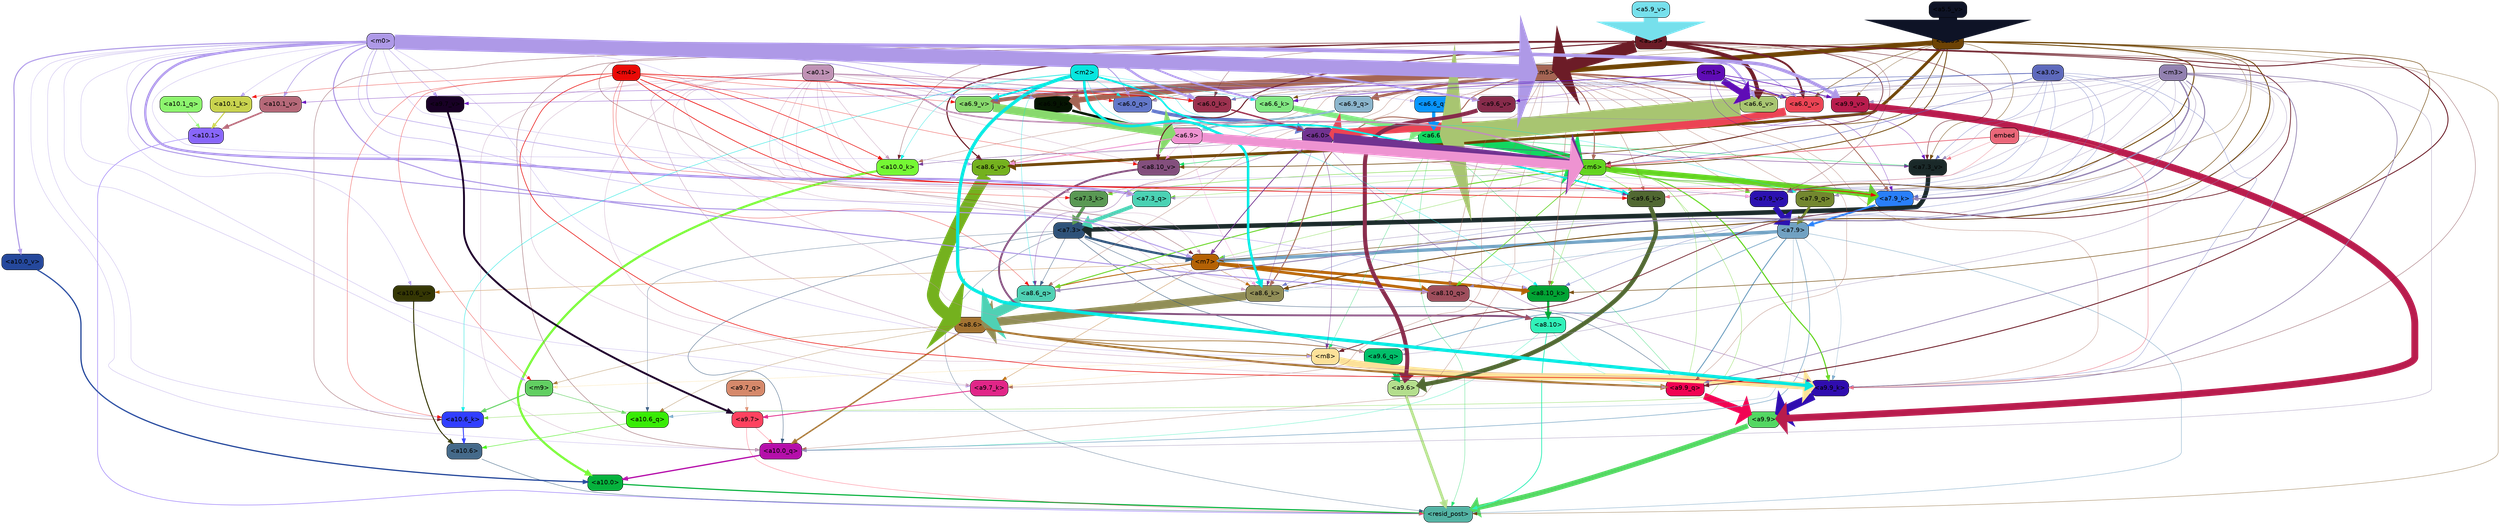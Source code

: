 strict digraph "" {
	graph [bgcolor=transparent,
		layout=dot,
		overlap=false,
		splines=true
	];
	"<a10.6>"	[color=black,
		fillcolor="#456a8a",
		fontname=Helvetica,
		shape=box,
		style="filled, rounded"];
	"<resid_post>"	[color=black,
		fillcolor="#53b3a4",
		fontname=Helvetica,
		shape=box,
		style="filled, rounded"];
	"<a10.6>" -> "<resid_post>"	[color="#456a8a",
		penwidth=0.9498605728149414];
	"<a10.1>"	[color=black,
		fillcolor="#8866fa",
		fontname=Helvetica,
		shape=box,
		style="filled, rounded"];
	"<a10.1>" -> "<resid_post>"	[color="#8866fa",
		penwidth=1.0084514617919922];
	"<a10.0>"	[color=black,
		fillcolor="#06b23d",
		fontname=Helvetica,
		shape=box,
		style="filled, rounded"];
	"<a10.0>" -> "<resid_post>"	[color="#06b23d",
		penwidth=2.5814952850341797];
	"<a9.9>"	[color=black,
		fillcolor="#53d762",
		fontname=Helvetica,
		shape=box,
		style="filled, rounded"];
	"<a9.9>" -> "<resid_post>"	[color="#53d762",
		penwidth=11.610888481140137];
	"<a9.7>"	[color=black,
		fillcolor="#fe425f",
		fontname=Helvetica,
		shape=box,
		style="filled, rounded"];
	"<a9.7>" -> "<resid_post>"	[color="#fe425f",
		penwidth=0.6];
	"<a10.0_q>"	[color=black,
		fillcolor="#b50faa",
		fontname=Helvetica,
		shape=box,
		style="filled, rounded"];
	"<a9.7>" -> "<a10.0_q>"	[color="#fe425f",
		penwidth=0.6];
	"<a9.6>"	[color=black,
		fillcolor="#b4de8d",
		fontname=Helvetica,
		shape=box,
		style="filled, rounded"];
	"<a9.6>" -> "<resid_post>"	[color="#b4de8d",
		penwidth=6.121421813964844];
	"<a8.10>"	[color=black,
		fillcolor="#31f1b9",
		fontname=Helvetica,
		shape=box,
		style="filled, rounded"];
	"<a8.10>" -> "<resid_post>"	[color="#31f1b9",
		penwidth=1.7841739654541016];
	"<a8.10>" -> "<a10.0_q>"	[color="#31f1b9",
		penwidth=0.6612663269042969];
	"<a9.9_q>"	[color=black,
		fillcolor="#f00453",
		fontname=Helvetica,
		shape=box,
		style="filled, rounded"];
	"<a8.10>" -> "<a9.9_q>"	[color="#31f1b9",
		penwidth=0.6];
	"<a7.9>"	[color=black,
		fillcolor="#71a1c2",
		fontname=Helvetica,
		shape=box,
		style="filled, rounded"];
	"<a7.9>" -> "<resid_post>"	[color="#71a1c2",
		penwidth=0.8109169006347656];
	"<a10.6_q>"	[color=black,
		fillcolor="#38eb06",
		fontname=Helvetica,
		shape=box,
		style="filled, rounded"];
	"<a7.9>" -> "<a10.6_q>"	[color="#71a1c2",
		penwidth=0.6];
	"<a7.9>" -> "<a10.0_q>"	[color="#71a1c2",
		penwidth=1.19378662109375];
	"<m7>"	[color=black,
		fillcolor="#b46205",
		fontname=Helvetica,
		shape=box,
		style="filled, rounded"];
	"<a7.9>" -> "<m7>"	[color="#71a1c2",
		penwidth=7.3899383544921875];
	"<a7.9>" -> "<a9.9_q>"	[color="#71a1c2",
		penwidth=2.1764984130859375];
	"<a9.6_q>"	[color=black,
		fillcolor="#02bf6a",
		fontname=Helvetica,
		shape=box,
		style="filled, rounded"];
	"<a7.9>" -> "<a9.6_q>"	[color="#71a1c2",
		penwidth=1.6184196472167969];
	"<a9.9_k>"	[color=black,
		fillcolor="#300daf",
		fontname=Helvetica,
		shape=box,
		style="filled, rounded"];
	"<a7.9>" -> "<a9.9_k>"	[color="#71a1c2",
		penwidth=0.6];
	"<a8.6_k>"	[color=black,
		fillcolor="#918e57",
		fontname=Helvetica,
		shape=box,
		style="filled, rounded"];
	"<a7.9>" -> "<a8.6_k>"	[color="#71a1c2",
		penwidth=0.7570610046386719];
	"<a7.3>"	[color=black,
		fillcolor="#2e5279",
		fontname=Helvetica,
		shape=box,
		style="filled, rounded"];
	"<a7.3>" -> "<resid_post>"	[color="#2e5279",
		penwidth=0.6];
	"<a7.3>" -> "<a10.6_q>"	[color="#2e5279",
		penwidth=0.6];
	"<a7.3>" -> "<a10.0_q>"	[color="#2e5279",
		penwidth=0.8208656311035156];
	"<a7.3>" -> "<m7>"	[color="#2e5279",
		penwidth=5.189311981201172];
	"<a7.3>" -> "<a9.9_q>"	[color="#2e5279",
		penwidth=0.8119163513183594];
	"<a7.3>" -> "<a9.6_q>"	[color="#2e5279",
		penwidth=0.9649925231933594];
	"<a8.6_q>"	[color=black,
		fillcolor="#4fd1b4",
		fontname=Helvetica,
		shape=box,
		style="filled, rounded"];
	"<a7.3>" -> "<a8.6_q>"	[color="#2e5279",
		penwidth=0.7801322937011719];
	"<a6.6>"	[color=black,
		fillcolor="#12d760",
		fontname=Helvetica,
		shape=box,
		style="filled, rounded"];
	"<a6.6>" -> "<resid_post>"	[color="#12d760",
		penwidth=0.6];
	"<m6>"	[color=black,
		fillcolor="#63d420",
		fontname=Helvetica,
		shape=box,
		style="filled, rounded"];
	"<a6.6>" -> "<m6>"	[color="#12d760",
		penwidth=21.6163272857666];
	"<m8>"	[color=black,
		fillcolor="#fce199",
		fontname=Helvetica,
		shape=box,
		style="filled, rounded"];
	"<a6.6>" -> "<m8>"	[color="#12d760",
		penwidth=0.6];
	"<a6.6>" -> "<a9.9_q>"	[color="#12d760",
		penwidth=0.6];
	"<a8.10_v>"	[color=black,
		fillcolor="#834f7d",
		fontname=Helvetica,
		shape=box,
		style="filled, rounded"];
	"<a6.6>" -> "<a8.10_v>"	[color="#12d760",
		penwidth=1.0661506652832031];
	"<a7.3_v>"	[color=black,
		fillcolor="#1a2929",
		fontname=Helvetica,
		shape=box,
		style="filled, rounded"];
	"<a6.6>" -> "<a7.3_v>"	[color="#12d760",
		penwidth=0.8506813049316406];
	"<a5.5>"	[color=black,
		fillcolor="#6d4304",
		fontname=Helvetica,
		shape=box,
		style="filled, rounded"];
	"<a5.5>" -> "<resid_post>"	[color="#6d4304",
		penwidth=0.6];
	"<m5>"	[color=black,
		fillcolor="#a56554",
		fontname=Helvetica,
		shape=box,
		style="filled, rounded"];
	"<a5.5>" -> "<m5>"	[color="#6d4304",
		penwidth=10.773042678833008];
	"<a5.5>" -> "<m6>"	[color="#6d4304",
		penwidth=1.8430671691894531];
	"<a5.5>" -> "<m7>"	[color="#6d4304",
		penwidth=1.0865592956542969];
	"<a9.9_v>"	[color=black,
		fillcolor="#b81c4d",
		fontname=Helvetica,
		shape=box,
		style="filled, rounded"];
	"<a5.5>" -> "<a9.9_v>"	[color="#6d4304",
		penwidth=0.6];
	"<a8.10_k>"	[color=black,
		fillcolor="#02a334",
		fontname=Helvetica,
		shape=box,
		style="filled, rounded"];
	"<a5.5>" -> "<a8.10_k>"	[color="#6d4304",
		penwidth=1.1390800476074219];
	"<a5.5>" -> "<a8.6_k>"	[color="#6d4304",
		penwidth=2.00030517578125];
	"<a5.5>" -> "<a8.10_v>"	[color="#6d4304",
		penwidth=1.4206085205078125];
	"<a8.6_v>"	[color=black,
		fillcolor="#74b11e",
		fontname=Helvetica,
		shape=box,
		style="filled, rounded"];
	"<a5.5>" -> "<a8.6_v>"	[color="#6d4304",
		penwidth=6.534294128417969];
	"<a7.9_q>"	[color=black,
		fillcolor="#73872f",
		fontname=Helvetica,
		shape=box,
		style="filled, rounded"];
	"<a5.5>" -> "<a7.9_q>"	[color="#6d4304",
		penwidth=0.6];
	"<a7.9_v>"	[color=black,
		fillcolor="#2c12b1",
		fontname=Helvetica,
		shape=box,
		style="filled, rounded"];
	"<a5.5>" -> "<a7.9_v>"	[color="#6d4304",
		penwidth=2.0819549560546875];
	"<a5.5>" -> "<a7.3_v>"	[color="#6d4304",
		penwidth=0.8107681274414062];
	"<a6.0_q>"	[color=black,
		fillcolor="#6378ca",
		fontname=Helvetica,
		shape=box,
		style="filled, rounded"];
	"<a5.5>" -> "<a6.0_q>"	[color="#6d4304",
		penwidth=0.6];
	"<a6.6_k>"	[color=black,
		fillcolor="#82e883",
		fontname=Helvetica,
		shape=box,
		style="filled, rounded"];
	"<a5.5>" -> "<a6.6_k>"	[color="#6d4304",
		penwidth=0.6];
	"<a6.0_v>"	[color=black,
		fillcolor="#eb4454",
		fontname=Helvetica,
		shape=box,
		style="filled, rounded"];
	"<a5.5>" -> "<a6.0_v>"	[color="#6d4304",
		penwidth=0.9978408813476562];
	"<a10.6_q>" -> "<a10.6>"	[color="#38eb06",
		penwidth=0.9244728088378906];
	"<a10.1_q>"	[color=black,
		fillcolor="#8df56e",
		fontname=Helvetica,
		shape=box,
		style="filled, rounded"];
	"<a10.1_q>" -> "<a10.1>"	[color="#8df56e",
		penwidth=0.9268798828125];
	"<a10.0_q>" -> "<a10.0>"	[color="#b50faa",
		penwidth=2.905670166015625];
	"<a10.6_k>"	[color=black,
		fillcolor="#313eff",
		fontname=Helvetica,
		shape=box,
		style="filled, rounded"];
	"<a10.6_k>" -> "<a10.6>"	[color="#313eff",
		penwidth=2.0319366455078125];
	"<a10.1_k>"	[color=black,
		fillcolor="#c9d34e",
		fontname=Helvetica,
		shape=box,
		style="filled, rounded"];
	"<a10.1_k>" -> "<a10.1>"	[color="#c9d34e",
		penwidth=2.4037628173828125];
	"<a10.0_k>"	[color=black,
		fillcolor="#75f834",
		fontname=Helvetica,
		shape=box,
		style="filled, rounded"];
	"<a10.0_k>" -> "<a10.0>"	[color="#75f834",
		penwidth=4.9319305419921875];
	"<a10.6_v>"	[color=black,
		fillcolor="#353704",
		fontname=Helvetica,
		shape=box,
		style="filled, rounded"];
	"<a10.6_v>" -> "<a10.6>"	[color="#353704",
		penwidth=2.290935516357422];
	"<a10.1_v>"	[color=black,
		fillcolor="#b56878",
		fontname=Helvetica,
		shape=box,
		style="filled, rounded"];
	"<a10.1_v>" -> "<a10.1>"	[color="#b56878",
		penwidth=3.6398468017578125];
	"<a10.0_v>"	[color=black,
		fillcolor="#25489c",
		fontname=Helvetica,
		shape=box,
		style="filled, rounded"];
	"<a10.0_v>" -> "<a10.0>"	[color="#25489c",
		penwidth=2.7666168212890625];
	"<m9>"	[color=black,
		fillcolor="#62cf62",
		fontname=Helvetica,
		shape=box,
		style="filled, rounded"];
	"<m9>" -> "<a10.6_q>"	[color="#62cf62",
		penwidth=1.0384025573730469];
	"<m9>" -> "<a10.6_k>"	[color="#62cf62",
		penwidth=2.371124267578125];
	"<a8.6>"	[color=black,
		fillcolor="#a37332",
		fontname=Helvetica,
		shape=box,
		style="filled, rounded"];
	"<a8.6>" -> "<a10.6_q>"	[color="#a37332",
		penwidth=0.6];
	"<a8.6>" -> "<a10.0_q>"	[color="#a37332",
		penwidth=3.1841888427734375];
	"<a8.6>" -> "<m9>"	[color="#a37332",
		penwidth=0.6];
	"<a8.6>" -> "<m8>"	[color="#a37332",
		penwidth=1.972564697265625];
	"<a8.6>" -> "<a9.9_q>"	[color="#a37332",
		penwidth=4.482503890991211];
	"<a8.6>" -> "<a9.6_q>"	[color="#a37332",
		penwidth=1.515838623046875];
	"<m5>" -> "<a10.0_q>"	[color="#a56554",
		penwidth=0.6];
	"<m5>" -> "<a10.0_k>"	[color="#a56554",
		penwidth=0.6];
	"<m5>" -> "<m6>"	[color="#a56554",
		penwidth=2.143606185913086];
	"<m5>" -> "<a9.9_q>"	[color="#a56554",
		penwidth=0.6];
	"<m5>" -> "<a9.9_k>"	[color="#a56554",
		penwidth=0.6];
	"<a9.7_k>"	[color=black,
		fillcolor="#e12688",
		fontname=Helvetica,
		shape=box,
		style="filled, rounded"];
	"<m5>" -> "<a9.7_k>"	[color="#a56554",
		penwidth=0.6];
	"<a9.6_k>"	[color=black,
		fillcolor="#516832",
		fontname=Helvetica,
		shape=box,
		style="filled, rounded"];
	"<m5>" -> "<a9.6_k>"	[color="#a56554",
		penwidth=0.7197036743164062];
	"<a8.10_q>"	[color=black,
		fillcolor="#9e4e5c",
		fontname=Helvetica,
		shape=box,
		style="filled, rounded"];
	"<m5>" -> "<a8.10_q>"	[color="#a56554",
		penwidth=0.7198371887207031];
	"<m5>" -> "<a8.6_q>"	[color="#a56554",
		penwidth=0.6];
	"<m5>" -> "<a8.10_k>"	[color="#a56554",
		penwidth=0.9238471984863281];
	"<m5>" -> "<a8.6_k>"	[color="#a56554",
		penwidth=2.1219520568847656];
	"<m5>" -> "<a8.6_v>"	[color="#a56554",
		penwidth=0.6];
	"<m5>" -> "<a7.9_q>"	[color="#a56554",
		penwidth=0.6];
	"<a7.9_k>"	[color=black,
		fillcolor="#297ff9",
		fontname=Helvetica,
		shape=box,
		style="filled, rounded"];
	"<m5>" -> "<a7.9_k>"	[color="#a56554",
		penwidth=1.7779998779296875];
	"<a7.3_k>"	[color=black,
		fillcolor="#5a9954",
		fontname=Helvetica,
		shape=box,
		style="filled, rounded"];
	"<m5>" -> "<a7.3_k>"	[color="#a56554",
		penwidth=0.6];
	"<m5>" -> "<a7.9_v>"	[color="#a56554",
		penwidth=0.6];
	"<a6.9_q>"	[color=black,
		fillcolor="#8bb5cc",
		fontname=Helvetica,
		shape=box,
		style="filled, rounded"];
	"<m5>" -> "<a6.9_q>"	[color="#a56554",
		penwidth=5.935678482055664];
	"<a6.6_q>"	[color=black,
		fillcolor="#0995fc",
		fontname=Helvetica,
		shape=box,
		style="filled, rounded"];
	"<m5>" -> "<a6.6_q>"	[color="#a56554",
		penwidth=0.6];
	"<a6.9_k>"	[color=black,
		fillcolor="#051402",
		fontname=Helvetica,
		shape=box,
		style="filled, rounded"];
	"<m5>" -> "<a6.9_k>"	[color="#a56554",
		penwidth=12.203306198120117];
	"<a6.0_k>"	[color=black,
		fillcolor="#9c314f",
		fontname=Helvetica,
		shape=box,
		style="filled, rounded"];
	"<m5>" -> "<a6.0_k>"	[color="#a56554",
		penwidth=0.6867179870605469];
	"<a6.9_v>"	[color=black,
		fillcolor="#88d96d",
		fontname=Helvetica,
		shape=box,
		style="filled, rounded"];
	"<m5>" -> "<a6.9_v>"	[color="#a56554",
		penwidth=8.809343338012695];
	"<m5>" -> "<a6.0_v>"	[color="#a56554",
		penwidth=3.8560523986816406];
	"<a5.9>"	[color=black,
		fillcolor="#6c1c27",
		fontname=Helvetica,
		shape=box,
		style="filled, rounded"];
	"<a5.9>" -> "<a10.0_q>"	[color="#6c1c27",
		penwidth=0.6463394165039062];
	"<a5.9>" -> "<a10.6_k>"	[color="#6c1c27",
		penwidth=0.6];
	"<a5.9>" -> "<a10.0_k>"	[color="#6c1c27",
		penwidth=0.6];
	"<a5.9>" -> "<m5>"	[color="#6c1c27",
		penwidth=27.929821968078613];
	"<a5.9>" -> "<m6>"	[color="#6c1c27",
		penwidth=1.4513568878173828];
	"<a5.9>" -> "<m7>"	[color="#6c1c27",
		penwidth=0.6];
	"<a5.9>" -> "<m8>"	[color="#6c1c27",
		penwidth=1.6550712585449219];
	"<a5.9>" -> "<a9.9_q>"	[color="#6c1c27",
		penwidth=2.019031524658203];
	"<a5.9>" -> "<a9.9_k>"	[color="#6c1c27",
		penwidth=0.6];
	"<a5.9>" -> "<a8.10_v>"	[color="#6c1c27",
		penwidth=2.2765426635742188];
	"<a5.9>" -> "<a8.6_v>"	[color="#6c1c27",
		penwidth=2.4934005737304688];
	"<a5.9>" -> "<a7.9_v>"	[color="#6c1c27",
		penwidth=0.6];
	"<a5.9>" -> "<a7.3_v>"	[color="#6c1c27",
		penwidth=0.9861984252929688];
	"<a5.9>" -> "<a6.0_k>"	[color="#6c1c27",
		penwidth=0.6];
	"<a6.6_v>"	[color=black,
		fillcolor="#a8c571",
		fontname=Helvetica,
		shape=box,
		style="filled, rounded"];
	"<a5.9>" -> "<a6.6_v>"	[color="#6c1c27",
		penwidth=8.623922348022461];
	"<a5.9>" -> "<a6.0_v>"	[color="#6c1c27",
		penwidth=4.239973068237305];
	"<m3>"	[color=black,
		fillcolor="#9281b0",
		fontname=Helvetica,
		shape=box,
		style="filled, rounded"];
	"<m3>" -> "<a10.0_q>"	[color="#9281b0",
		penwidth=0.6597442626953125];
	"<m3>" -> "<a10.0_k>"	[color="#9281b0",
		penwidth=0.6506614685058594];
	"<m3>" -> "<m7>"	[color="#9281b0",
		penwidth=0.7659339904785156];
	"<m3>" -> "<a9.9_q>"	[color="#9281b0",
		penwidth=1.6276321411132812];
	"<m3>" -> "<a9.6_q>"	[color="#9281b0",
		penwidth=0.6724472045898438];
	"<m3>" -> "<a9.9_k>"	[color="#9281b0",
		penwidth=1.4574642181396484];
	"<m3>" -> "<a9.6_k>"	[color="#9281b0",
		penwidth=0.6];
	"<m3>" -> "<a9.9_v>"	[color="#9281b0",
		penwidth=0.6589469909667969];
	"<a9.6_v>"	[color=black,
		fillcolor="#872b4b",
		fontname=Helvetica,
		shape=box,
		style="filled, rounded"];
	"<m3>" -> "<a9.6_v>"	[color="#9281b0",
		penwidth=0.6];
	"<m3>" -> "<a8.10_q>"	[color="#9281b0",
		penwidth=0.6];
	"<m3>" -> "<a8.6_q>"	[color="#9281b0",
		penwidth=2.1676406860351562];
	"<m3>" -> "<a7.9_q>"	[color="#9281b0",
		penwidth=0.6];
	"<a7.3_q>"	[color=black,
		fillcolor="#4bd2b4",
		fontname=Helvetica,
		shape=box,
		style="filled, rounded"];
	"<m3>" -> "<a7.3_q>"	[color="#9281b0",
		penwidth=0.6];
	"<m3>" -> "<a7.9_k>"	[color="#9281b0",
		penwidth=2.978912353515625];
	"<m3>" -> "<a7.9_v>"	[color="#9281b0",
		penwidth=0.6];
	"<m3>" -> "<a7.3_v>"	[color="#9281b0",
		penwidth=0.6];
	"<m3>" -> "<a6.0_q>"	[color="#9281b0",
		penwidth=0.6884860992431641];
	"<m3>" -> "<a6.0_v>"	[color="#9281b0",
		penwidth=0.6];
	"<m0>"	[color=black,
		fillcolor="#ae99e7",
		fontname=Helvetica,
		shape=box,
		style="filled, rounded"];
	"<m0>" -> "<a10.0_q>"	[color="#ae99e7",
		penwidth=0.6];
	"<m0>" -> "<a10.6_k>"	[color="#ae99e7",
		penwidth=0.6];
	"<m0>" -> "<a10.1_k>"	[color="#ae99e7",
		penwidth=0.6];
	"<m0>" -> "<a10.6_v>"	[color="#ae99e7",
		penwidth=0.6];
	"<m0>" -> "<a10.1_v>"	[color="#ae99e7",
		penwidth=1.3360328674316406];
	"<m0>" -> "<a10.0_v>"	[color="#ae99e7",
		penwidth=2.4083595275878906];
	"<m0>" -> "<m9>"	[color="#ae99e7",
		penwidth=0.6];
	"<m0>" -> "<m5>"	[color="#ae99e7",
		penwidth=33.441712856292725];
	"<m0>" -> "<m7>"	[color="#ae99e7",
		penwidth=2.224945068359375];
	"<m0>" -> "<m8>"	[color="#ae99e7",
		penwidth=0.6];
	"<m0>" -> "<a9.7_k>"	[color="#ae99e7",
		penwidth=0.6];
	"<m0>" -> "<a9.6_k>"	[color="#ae99e7",
		penwidth=0.6];
	"<m0>" -> "<a9.9_v>"	[color="#ae99e7",
		penwidth=7.537467956542969];
	"<a9.7_v>"	[color=black,
		fillcolor="#180025",
		fontname=Helvetica,
		shape=box,
		style="filled, rounded"];
	"<m0>" -> "<a9.7_v>"	[color="#ae99e7",
		penwidth=0.8575286865234375];
	"<m0>" -> "<a9.6_v>"	[color="#ae99e7",
		penwidth=4.1688385009765625];
	"<m0>" -> "<a8.10_q>"	[color="#ae99e7",
		penwidth=2.3761940002441406];
	"<m0>" -> "<a8.10_k>"	[color="#ae99e7",
		penwidth=0.9220962524414062];
	"<m0>" -> "<a8.6_v>"	[color="#ae99e7",
		penwidth=0.6];
	"<m0>" -> "<a7.9_q>"	[color="#ae99e7",
		penwidth=0.6];
	"<m0>" -> "<a7.3_q>"	[color="#ae99e7",
		penwidth=5.264301300048828];
	"<m0>" -> "<a7.9_v>"	[color="#ae99e7",
		penwidth=1.2114486694335938];
	"<m0>" -> "<a6.6_q>"	[color="#ae99e7",
		penwidth=0.6273632049560547];
	"<m0>" -> "<a6.0_q>"	[color="#ae99e7",
		penwidth=1.8900203704833984];
	"<m0>" -> "<a6.9_k>"	[color="#ae99e7",
		penwidth=1.2153072357177734];
	"<m0>" -> "<a6.6_k>"	[color="#ae99e7",
		penwidth=4.234254837036133];
	"<m0>" -> "<a6.0_k>"	[color="#ae99e7",
		penwidth=5.01750373840332];
	"<m0>" -> "<a6.9_v>"	[color="#ae99e7",
		penwidth=1.6340084075927734];
	"<m0>" -> "<a6.6_v>"	[color="#ae99e7",
		penwidth=4.314628601074219];
	"<m0>" -> "<a6.0_v>"	[color="#ae99e7",
		penwidth=1.9309234619140625];
	"<a0.1>"	[color=black,
		fillcolor="#bf92b5",
		fontname=Helvetica,
		shape=box,
		style="filled, rounded"];
	"<a0.1>" -> "<a10.0_q>"	[color="#bf92b5",
		penwidth=0.6];
	"<a0.1>" -> "<a10.0_k>"	[color="#bf92b5",
		penwidth=0.6768684387207031];
	"<a0.1>" -> "<m6>"	[color="#bf92b5",
		penwidth=3.4290084838867188];
	"<a0.1>" -> "<m7>"	[color="#bf92b5",
		penwidth=0.6];
	"<a0.1>" -> "<a9.9_q>"	[color="#bf92b5",
		penwidth=0.6];
	"<a0.1>" -> "<a9.6_q>"	[color="#bf92b5",
		penwidth=0.6];
	"<a0.1>" -> "<a9.9_k>"	[color="#bf92b5",
		penwidth=0.81341552734375];
	"<a0.1>" -> "<a9.7_k>"	[color="#bf92b5",
		penwidth=0.6];
	"<a0.1>" -> "<a9.9_v>"	[color="#bf92b5",
		penwidth=1.062591552734375];
	"<a0.1>" -> "<a9.6_v>"	[color="#bf92b5",
		penwidth=0.6];
	"<a0.1>" -> "<a8.10_q>"	[color="#bf92b5",
		penwidth=0.6];
	"<a0.1>" -> "<a8.6_k>"	[color="#bf92b5",
		penwidth=0.6];
	"<a0.1>" -> "<a8.10_v>"	[color="#bf92b5",
		penwidth=0.6];
	"<a0.1>" -> "<a7.3_q>"	[color="#bf92b5",
		penwidth=0.6];
	"<a0.1>" -> "<a7.3_k>"	[color="#bf92b5",
		penwidth=0.6];
	"<a0.1>" -> "<a7.9_v>"	[color="#bf92b5",
		penwidth=0.6];
	"<a0.1>" -> "<a6.0_q>"	[color="#bf92b5",
		penwidth=0.6];
	"<a0.1>" -> "<a6.0_k>"	[color="#bf92b5",
		penwidth=1.7027435302734375];
	"<a0.1>" -> "<a6.9_v>"	[color="#bf92b5",
		penwidth=0.6];
	"<a0.1>" -> "<a6.6_v>"	[color="#bf92b5",
		penwidth=0.6];
	"<m6>" -> "<a10.6_k>"	[color="#63d420",
		penwidth=0.6];
	"<m6>" -> "<m7>"	[color="#63d420",
		penwidth=0.6];
	"<m6>" -> "<a9.9_q>"	[color="#63d420",
		penwidth=0.6];
	"<m6>" -> "<a9.9_k>"	[color="#63d420",
		penwidth=2.533975601196289];
	"<m6>" -> "<a9.6_k>"	[color="#63d420",
		penwidth=0.9471282958984375];
	"<m6>" -> "<a8.10_q>"	[color="#63d420",
		penwidth=1.4854621887207031];
	"<m6>" -> "<a8.6_q>"	[color="#63d420",
		penwidth=2.0796165466308594];
	"<m6>" -> "<a8.10_k>"	[color="#63d420",
		penwidth=0.6];
	"<m6>" -> "<a7.9_q>"	[color="#63d420",
		penwidth=1.9016571044921875];
	"<m6>" -> "<a7.3_q>"	[color="#63d420",
		penwidth=0.6];
	"<m6>" -> "<a7.9_k>"	[color="#63d420",
		penwidth=12.277053833007812];
	"<m6>" -> "<a7.3_k>"	[color="#63d420",
		penwidth=0.8951148986816406];
	"<m6>" -> "<a7.9_v>"	[color="#63d420",
		penwidth=0.8897933959960938];
	"<m4>"	[color=black,
		fillcolor="#ea0a07",
		fontname=Helvetica,
		shape=box,
		style="filled, rounded"];
	"<m4>" -> "<a10.6_k>"	[color="#ea0a07",
		penwidth=0.6];
	"<m4>" -> "<a10.1_k>"	[color="#ea0a07",
		penwidth=0.6];
	"<m4>" -> "<a10.0_k>"	[color="#ea0a07",
		penwidth=1.230804443359375];
	"<m4>" -> "<m9>"	[color="#ea0a07",
		penwidth=0.6];
	"<m4>" -> "<a9.9_k>"	[color="#ea0a07",
		penwidth=1.3186264038085938];
	"<m4>" -> "<a9.6_k>"	[color="#ea0a07",
		penwidth=1.3722038269042969];
	"<m4>" -> "<a8.6_q>"	[color="#ea0a07",
		penwidth=0.6];
	"<m4>" -> "<a8.10_v>"	[color="#ea0a07",
		penwidth=0.6];
	"<m4>" -> "<a7.9_k>"	[color="#ea0a07",
		penwidth=1.5913276672363281];
	"<m4>" -> "<a7.3_k>"	[color="#ea0a07",
		penwidth=0.6];
	"<m4>" -> "<a6.0_q>"	[color="#ea0a07",
		penwidth=0.6];
	"<m4>" -> "<a6.0_k>"	[color="#ea0a07",
		penwidth=1.4652233123779297];
	"<m4>" -> "<a6.9_v>"	[color="#ea0a07",
		penwidth=0.6];
	"<m2>"	[color=black,
		fillcolor="#07e6df",
		fontname=Helvetica,
		shape=box,
		style="filled, rounded"];
	"<m2>" -> "<a10.6_k>"	[color="#07e6df",
		penwidth=0.8380241394042969];
	"<m2>" -> "<a10.0_k>"	[color="#07e6df",
		penwidth=0.6622200012207031];
	"<m2>" -> "<a9.9_k>"	[color="#07e6df",
		penwidth=7.476325988769531];
	"<m2>" -> "<a9.6_k>"	[color="#07e6df",
		penwidth=3.761505126953125];
	"<m2>" -> "<a8.6_q>"	[color="#07e6df",
		penwidth=0.6];
	"<m2>" -> "<a8.10_k>"	[color="#07e6df",
		penwidth=0.6];
	"<m2>" -> "<a8.6_k>"	[color="#07e6df",
		penwidth=5.699577331542969];
	"<m2>" -> "<a7.9_q>"	[color="#07e6df",
		penwidth=0.6];
	"<m2>" -> "<a6.0_q>"	[color="#07e6df",
		penwidth=0.6];
	"<m2>" -> "<a6.6_k>"	[color="#07e6df",
		penwidth=0.6];
	"<m2>" -> "<a6.9_v>"	[color="#07e6df",
		penwidth=4.3256072998046875];
	"<a6.0>"	[color=black,
		fillcolor="#713290",
		fontname=Helvetica,
		shape=box,
		style="filled, rounded"];
	"<a6.0>" -> "<a10.0_k>"	[color="#713290",
		penwidth=0.6];
	"<a6.0>" -> "<m6>"	[color="#713290",
		penwidth=23.31447410583496];
	"<a6.0>" -> "<m7>"	[color="#713290",
		penwidth=1.694061279296875];
	"<a6.0>" -> "<m8>"	[color="#713290",
		penwidth=0.7418403625488281];
	"<a6.0>" -> "<a9.9_k>"	[color="#713290",
		penwidth=0.6];
	"<a6.0>" -> "<a9.6_k>"	[color="#713290",
		penwidth=0.6];
	"<a6.0>" -> "<a8.6_q>"	[color="#713290",
		penwidth=0.6];
	"<a6.0>" -> "<a8.6_k>"	[color="#713290",
		penwidth=0.6];
	"<a6.0>" -> "<a7.3_v>"	[color="#713290",
		penwidth=0.9905738830566406];
	"<m7>" -> "<a10.6_v>"	[color="#b46205",
		penwidth=0.6];
	"<m7>" -> "<a9.7_k>"	[color="#b46205",
		penwidth=0.6];
	"<m7>" -> "<a8.10_q>"	[color="#b46205",
		penwidth=6.2237091064453125];
	"<m7>" -> "<a8.6_q>"	[color="#b46205",
		penwidth=1.9677276611328125];
	"<m7>" -> "<a8.10_k>"	[color="#b46205",
		penwidth=6.505390167236328];
	"<m7>" -> "<a8.6_k>"	[color="#b46205",
		penwidth=0.6821136474609375];
	"<m1>"	[color=black,
		fillcolor="#5f0cb6",
		fontname=Helvetica,
		shape=box,
		style="filled, rounded"];
	"<m1>" -> "<a10.1_v>"	[color="#5f0cb6",
		penwidth=0.6];
	"<m1>" -> "<a9.9_v>"	[color="#5f0cb6",
		penwidth=1.4082679748535156];
	"<m1>" -> "<a9.7_v>"	[color="#5f0cb6",
		penwidth=0.6];
	"<m1>" -> "<a9.6_v>"	[color="#5f0cb6",
		penwidth=0.6];
	"<m1>" -> "<a7.9_k>"	[color="#5f0cb6",
		penwidth=0.6];
	"<m1>" -> "<a7.3_v>"	[color="#5f0cb6",
		penwidth=0.6];
	"<m1>" -> "<a6.6_k>"	[color="#5f0cb6",
		penwidth=1.0421028137207031];
	"<m1>" -> "<a6.6_v>"	[color="#5f0cb6",
		penwidth=14.129535675048828];
	"<m1>" -> "<a6.0_v>"	[color="#5f0cb6",
		penwidth=1.93902587890625];
	"<m8>" -> "<m9>"	[color="#fce199",
		penwidth=0.6];
	"<m8>" -> "<a9.9_q>"	[color="#fce199",
		penwidth=3.073810577392578];
	"<m8>" -> "<a9.9_k>"	[color="#fce199",
		penwidth=16.255420684814453];
	"<m8>" -> "<a9.7_k>"	[color="#fce199",
		penwidth=0.6];
	"<a9.9_q>" -> "<a9.9>"	[color="#f00453",
		penwidth=15.310546875];
	"<a9.7_q>"	[color=black,
		fillcolor="#d6896b",
		fontname=Helvetica,
		shape=box,
		style="filled, rounded"];
	"<a9.7_q>" -> "<a9.7>"	[color="#d6896b",
		penwidth=0.6];
	"<a9.6_q>" -> "<a9.6>"	[color="#02bf6a",
		penwidth=6.823722839355469];
	"<a9.9_k>" -> "<a9.9>"	[color="#300daf",
		penwidth=17.953022003173828];
	"<a9.7_k>" -> "<a9.7>"	[color="#e12688",
		penwidth=1.85101318359375];
	"<a9.6_k>" -> "<a9.6>"	[color="#516832",
		penwidth=9.787818908691406];
	"<a9.9_v>" -> "<a9.9>"	[color="#b81c4d",
		penwidth=15.728643417358398];
	"<a9.7_v>" -> "<a9.7>"	[color="#180025",
		penwidth=4.305488586425781];
	"<a9.6_v>" -> "<a9.6>"	[color="#872b4b",
		penwidth=9.212547302246094];
	"<a3.0>"	[color=black,
		fillcolor="#5d69bc",
		fontname=Helvetica,
		shape=box,
		style="filled, rounded"];
	"<a3.0>" -> "<m6>"	[color="#5d69bc",
		penwidth=1.0663299560546875];
	"<a3.0>" -> "<a9.9_k>"	[color="#5d69bc",
		penwidth=0.6];
	"<a3.0>" -> "<a9.6_k>"	[color="#5d69bc",
		penwidth=0.6];
	"<a3.0>" -> "<a8.10_k>"	[color="#5d69bc",
		penwidth=0.6];
	"<a3.0>" -> "<a8.6_k>"	[color="#5d69bc",
		penwidth=0.6];
	"<a3.0>" -> "<a7.9_k>"	[color="#5d69bc",
		penwidth=0.6];
	"<a3.0>" -> "<a7.9_v>"	[color="#5d69bc",
		penwidth=0.6];
	"<a3.0>" -> "<a7.3_v>"	[color="#5d69bc",
		penwidth=0.6];
	"<a3.0>" -> "<a6.0_k>"	[color="#5d69bc",
		penwidth=0.6];
	"<a3.0>" -> "<a6.9_v>"	[color="#5d69bc",
		penwidth=0.6];
	"<a3.0>" -> "<a6.6_v>"	[color="#5d69bc",
		penwidth=1.2425460815429688];
	embed	[color=black,
		fillcolor="#ea6779",
		fontname=Helvetica,
		shape=box,
		style="filled, rounded"];
	embed -> "<m6>"	[color="#ea6779",
		penwidth=1.6749610900878906];
	embed -> "<a9.9_k>"	[color="#ea6779",
		penwidth=0.8602714538574219];
	embed -> "<a9.6_k>"	[color="#ea6779",
		penwidth=0.6];
	embed -> "<a7.3_v>"	[color="#ea6779",
		penwidth=0.6];
	"<a8.10_q>" -> "<a8.10>"	[color="#9e4e5c",
		penwidth=2.2933731079101562];
	"<a8.6_q>" -> "<a8.6>"	[color="#4fd1b4",
		penwidth=22.21251106262207];
	"<a8.10_k>" -> "<a8.10>"	[color="#02a334",
		penwidth=5.009056091308594];
	"<a8.6_k>" -> "<a8.6>"	[color="#918e57",
		penwidth=19.114789962768555];
	"<a8.10_v>" -> "<a8.10>"	[color="#834f7d",
		penwidth=4.248416900634766];
	"<a8.6_v>" -> "<a8.6>"	[color="#74b11e",
		penwidth=27.461654663085938];
	"<a6.9>"	[color=black,
		fillcolor="#ee93d1",
		fontname=Helvetica,
		shape=box,
		style="filled, rounded"];
	"<a6.9>" -> "<m6>"	[color="#ee93d1",
		penwidth=21.47117805480957];
	"<a6.9>" -> "<a8.6_k>"	[color="#ee93d1",
		penwidth=0.6];
	"<a6.9>" -> "<a8.10_v>"	[color="#ee93d1",
		penwidth=0.6];
	"<a6.9>" -> "<a8.6_v>"	[color="#ee93d1",
		penwidth=2.0546798706054688];
	"<a6.9>" -> "<a7.9_v>"	[color="#ee93d1",
		penwidth=0.6];
	"<a7.9_q>" -> "<a7.9>"	[color="#73872f",
		penwidth=5.6087493896484375];
	"<a7.3_q>" -> "<a7.3>"	[color="#4bd2b4",
		penwidth=8.568470001220703];
	"<a7.9_k>" -> "<a7.9>"	[color="#297ff9",
		penwidth=4.179893493652344];
	"<a7.3_k>" -> "<a7.3>"	[color="#5a9954",
		penwidth=7.138481140136719];
	"<a7.9_v>" -> "<a7.9>"	[color="#2c12b1",
		penwidth=12.677261352539062];
	"<a7.3_v>" -> "<a7.3>"	[color="#1a2929",
		penwidth=10.205863952636719];
	"<a6.9_q>" -> "<a6.9>"	[color="#8bb5cc",
		penwidth=4.004619598388672];
	"<a6.6_q>" -> "<a6.6>"	[color="#0995fc",
		penwidth=7.501697540283203];
	"<a6.0_q>" -> "<a6.0>"	[color="#6378ca",
		penwidth=7.7220001220703125];
	"<a6.9_k>" -> "<a6.9>"	[color="#051402",
		penwidth=5.597904205322266];
	"<a6.6_k>" -> "<a6.6>"	[color="#82e883",
		penwidth=11.958972930908203];
	"<a6.0_k>" -> "<a6.0>"	[color="#9c314f",
		penwidth=3.2078399658203125];
	"<a6.9_v>" -> "<a6.9>"	[color="#88d96d",
		penwidth=19.20796775817871];
	"<a6.6_v>" -> "<a6.6>"	[color="#a8c571",
		penwidth=43.14964985847473];
	"<a6.0_v>" -> "<a6.0>"	[color="#eb4454",
		penwidth=18.152097702026367];
	"<a5.9_v>"	[color=black,
		fillcolor="#76e0ec",
		fontname=Helvetica,
		shape=box,
		style="filled, rounded"];
	"<a5.9_v>" -> "<a5.9>"	[color="#76e0ec",
		penwidth=32.75587797164917];
	"<a5.5_v>"	[color=black,
		fillcolor="#0e1326",
		fontname=Helvetica,
		shape=box,
		style="filled, rounded"];
	"<a5.5_v>" -> "<a5.5>"	[color="#0e1326",
		penwidth=41.64321708679199];
}

